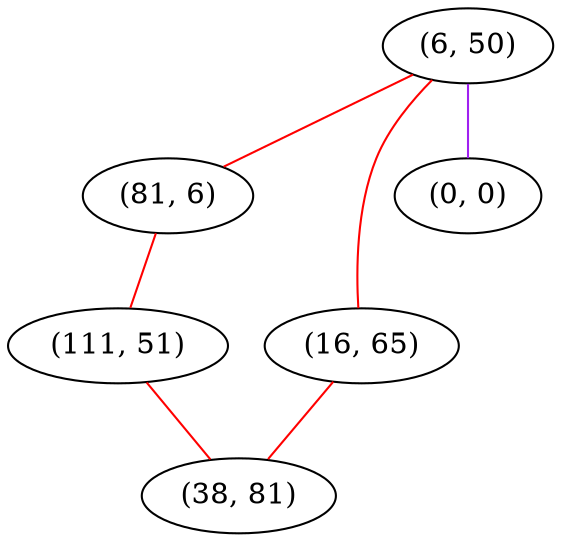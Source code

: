 graph "" {
"(6, 50)";
"(81, 6)";
"(16, 65)";
"(0, 0)";
"(111, 51)";
"(38, 81)";
"(6, 50)" -- "(16, 65)"  [color=red, key=0, weight=1];
"(6, 50)" -- "(0, 0)"  [color=purple, key=0, weight=4];
"(6, 50)" -- "(81, 6)"  [color=red, key=0, weight=1];
"(81, 6)" -- "(111, 51)"  [color=red, key=0, weight=1];
"(16, 65)" -- "(38, 81)"  [color=red, key=0, weight=1];
"(111, 51)" -- "(38, 81)"  [color=red, key=0, weight=1];
}
